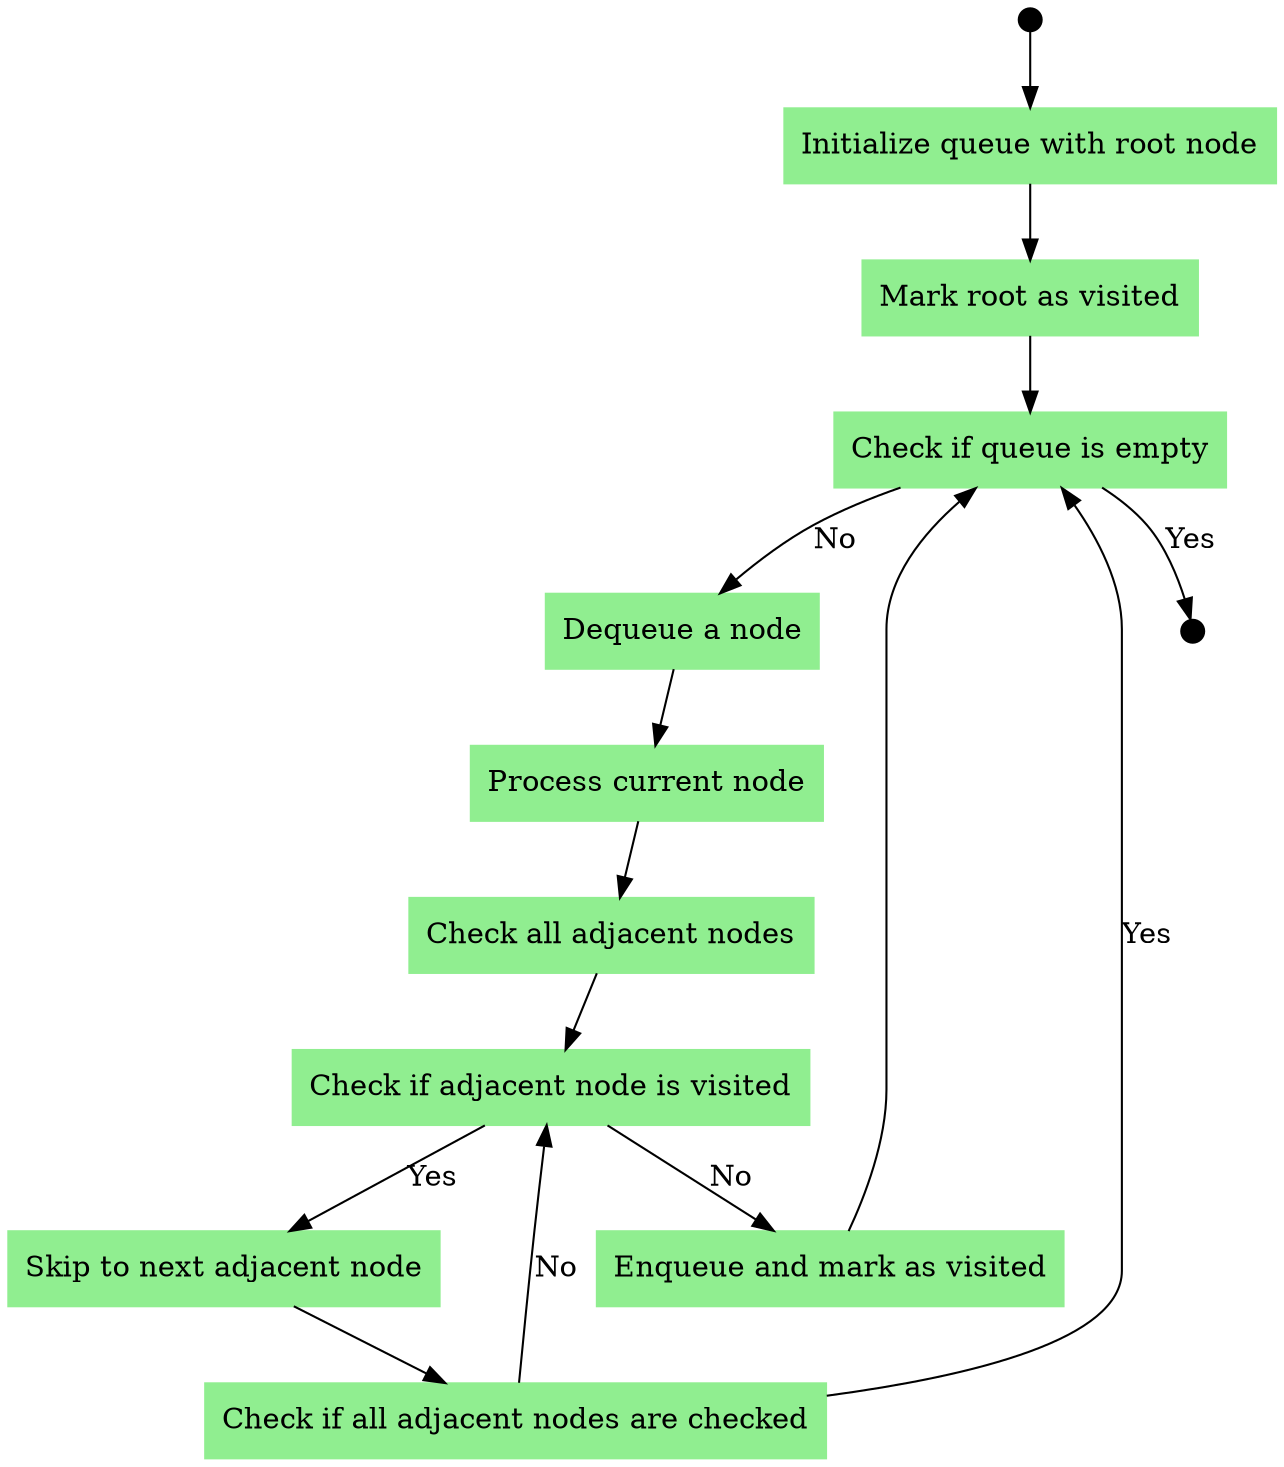 digraph BFS {
    node [shape=box, style="filled", color=lightgreen];

    Start -> "Initialize queue with root node";
    "Initialize queue with root node" -> "Mark root as visited";
    "Mark root as visited" -> "Check if queue is empty";
    "Check if queue is empty" -> "Dequeue a node" [label="No"];
    "Check if queue is empty" -> "End Search" [label="Yes"];
    "Dequeue a node" -> "Process current node";
    "Process current node" -> "Check all adjacent nodes";
    "Check all adjacent nodes" -> "Check if adjacent node is visited";
    "Check if adjacent node is visited" -> "Enqueue and mark as visited" [label="No"];
    "Check if adjacent node is visited" -> "Skip to next adjacent node" [label="Yes"];
    "Enqueue and mark as visited" -> "Check if queue is empty";
    "Skip to next adjacent node" -> "Check if all adjacent nodes are checked";
    "Check if all adjacent nodes are checked" -> "Check if queue is empty" [label="Yes"];
    "Check if all adjacent nodes are checked" -> "Check if adjacent node is visited" [label="No"];

    Start [shape=circle, label="", width=.15, style=filled, color=black];
    "End Search" [shape=circle, label="", width=.15, style=filled, color=black];
}

